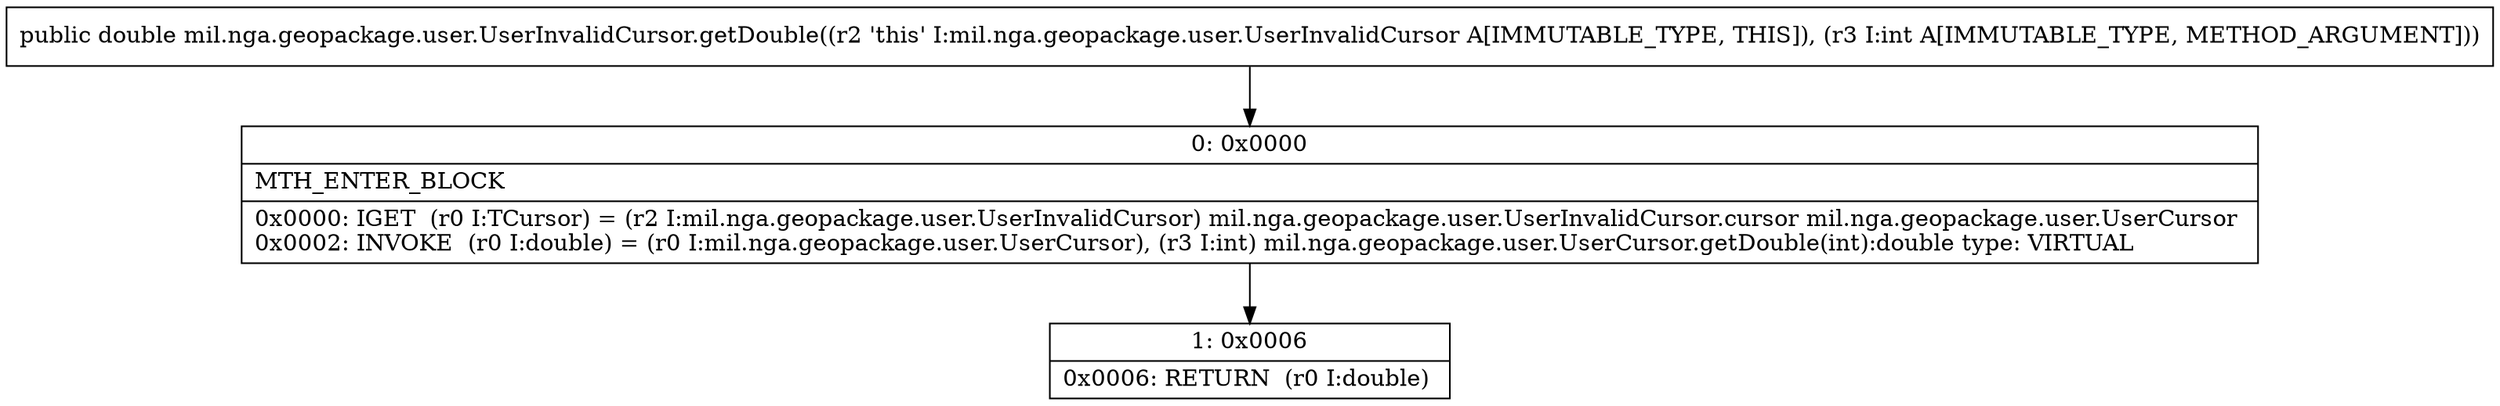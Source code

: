 digraph "CFG formil.nga.geopackage.user.UserInvalidCursor.getDouble(I)D" {
Node_0 [shape=record,label="{0\:\ 0x0000|MTH_ENTER_BLOCK\l|0x0000: IGET  (r0 I:TCursor) = (r2 I:mil.nga.geopackage.user.UserInvalidCursor) mil.nga.geopackage.user.UserInvalidCursor.cursor mil.nga.geopackage.user.UserCursor \l0x0002: INVOKE  (r0 I:double) = (r0 I:mil.nga.geopackage.user.UserCursor), (r3 I:int) mil.nga.geopackage.user.UserCursor.getDouble(int):double type: VIRTUAL \l}"];
Node_1 [shape=record,label="{1\:\ 0x0006|0x0006: RETURN  (r0 I:double) \l}"];
MethodNode[shape=record,label="{public double mil.nga.geopackage.user.UserInvalidCursor.getDouble((r2 'this' I:mil.nga.geopackage.user.UserInvalidCursor A[IMMUTABLE_TYPE, THIS]), (r3 I:int A[IMMUTABLE_TYPE, METHOD_ARGUMENT])) }"];
MethodNode -> Node_0;
Node_0 -> Node_1;
}

